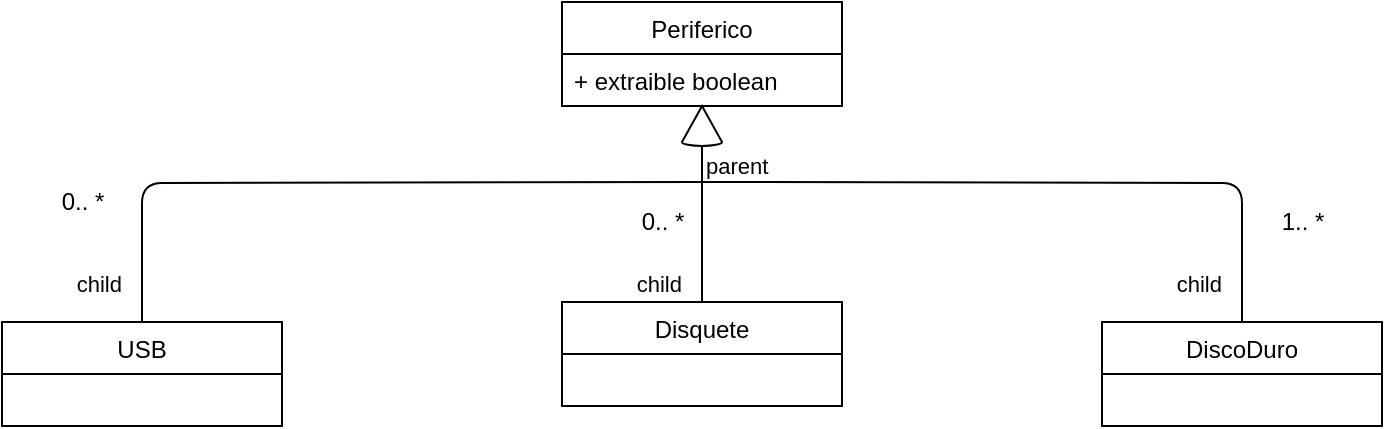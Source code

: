 <mxfile version="13.10.0" type="embed">
    <diagram id="lnd5eWbTPELTVLPPYk7X" name="Page-1">
        <mxGraphModel dx="894" dy="664" grid="1" gridSize="10" guides="1" tooltips="1" connect="1" arrows="1" fold="1" page="1" pageScale="1" pageWidth="827" pageHeight="1169" math="0" shadow="0">
            <root>
                <mxCell id="0"/>
                <mxCell id="1" parent="0"/>
                <mxCell id="19" value="Periferico" style="swimlane;fontStyle=0;childLayout=stackLayout;horizontal=1;startSize=26;fillColor=none;horizontalStack=0;resizeParent=1;resizeParentMax=0;resizeLast=0;collapsible=1;marginBottom=0;" vertex="1" parent="1">
                    <mxGeometry x="330" y="130" width="140" height="52" as="geometry"/>
                </mxCell>
                <mxCell id="20" value="+ extraible boolean" style="text;strokeColor=none;fillColor=none;align=left;verticalAlign=top;spacingLeft=4;spacingRight=4;overflow=hidden;rotatable=0;points=[[0,0.5],[1,0.5]];portConstraint=eastwest;" vertex="1" parent="19">
                    <mxGeometry y="26" width="140" height="26" as="geometry"/>
                </mxCell>
                <mxCell id="23" value="USB" style="swimlane;fontStyle=0;childLayout=stackLayout;horizontal=1;startSize=26;fillColor=none;horizontalStack=0;resizeParent=1;resizeParentMax=0;resizeLast=0;collapsible=1;marginBottom=0;" vertex="1" parent="1">
                    <mxGeometry x="50" y="290" width="140" height="52" as="geometry"/>
                </mxCell>
                <mxCell id="27" value="Disquete" style="swimlane;fontStyle=0;childLayout=stackLayout;horizontal=1;startSize=26;fillColor=none;horizontalStack=0;resizeParent=1;resizeParentMax=0;resizeLast=0;collapsible=1;marginBottom=0;" vertex="1" parent="1">
                    <mxGeometry x="330" y="280" width="140" height="52" as="geometry"/>
                </mxCell>
                <mxCell id="31" value="DiscoDuro" style="swimlane;fontStyle=0;childLayout=stackLayout;horizontal=1;startSize=26;fillColor=none;horizontalStack=0;resizeParent=1;resizeParentMax=0;resizeLast=0;collapsible=1;marginBottom=0;" vertex="1" parent="1">
                    <mxGeometry x="600" y="290" width="140" height="52" as="geometry"/>
                </mxCell>
                <mxCell id="35" value="" style="verticalLabelPosition=bottom;verticalAlign=top;html=1;shape=mxgraph.basic.cone2;dx=0.5;dy=0.9;" vertex="1" parent="1">
                    <mxGeometry x="390" y="182" width="20" height="20" as="geometry"/>
                </mxCell>
                <mxCell id="36" value="" style="endArrow=none;html=1;edgeStyle=orthogonalEdgeStyle;exitX=0;exitY=0;exitDx=10;exitDy=20;exitPerimeter=0;" edge="1" parent="1" source="35">
                    <mxGeometry relative="1" as="geometry">
                        <mxPoint x="380" y="340" as="sourcePoint"/>
                        <mxPoint x="400" y="280" as="targetPoint"/>
                    </mxGeometry>
                </mxCell>
                <mxCell id="38" value="child" style="edgeLabel;resizable=0;html=1;align=right;verticalAlign=bottom;" connectable="0" vertex="1" parent="36">
                    <mxGeometry x="1" relative="1" as="geometry">
                        <mxPoint x="-10" as="offset"/>
                    </mxGeometry>
                </mxCell>
                <mxCell id="39" value="" style="endArrow=none;html=1;edgeStyle=orthogonalEdgeStyle;entryX=0.5;entryY=0;entryDx=0;entryDy=0;" edge="1" parent="1" target="31">
                    <mxGeometry relative="1" as="geometry">
                        <mxPoint x="400" y="220" as="sourcePoint"/>
                        <mxPoint x="540" y="340" as="targetPoint"/>
                    </mxGeometry>
                </mxCell>
                <mxCell id="40" value="parent" style="edgeLabel;resizable=0;html=1;align=left;verticalAlign=bottom;" connectable="0" vertex="1" parent="39">
                    <mxGeometry x="-1" relative="1" as="geometry"/>
                </mxCell>
                <mxCell id="41" value="child" style="edgeLabel;resizable=0;html=1;align=right;verticalAlign=bottom;" connectable="0" vertex="1" parent="39">
                    <mxGeometry x="1" relative="1" as="geometry">
                        <mxPoint x="-10" y="-10" as="offset"/>
                    </mxGeometry>
                </mxCell>
                <mxCell id="42" value="" style="endArrow=none;html=1;edgeStyle=orthogonalEdgeStyle;entryX=0.5;entryY=0;entryDx=0;entryDy=0;" edge="1" parent="1" target="23">
                    <mxGeometry relative="1" as="geometry">
                        <mxPoint x="400" y="220" as="sourcePoint"/>
                        <mxPoint x="540" y="340" as="targetPoint"/>
                    </mxGeometry>
                </mxCell>
                <mxCell id="43" value="parent" style="edgeLabel;resizable=0;html=1;align=left;verticalAlign=bottom;" connectable="0" vertex="1" parent="42">
                    <mxGeometry x="-1" relative="1" as="geometry"/>
                </mxCell>
                <mxCell id="44" value="child" style="edgeLabel;resizable=0;html=1;align=right;verticalAlign=bottom;" connectable="0" vertex="1" parent="42">
                    <mxGeometry x="1" relative="1" as="geometry">
                        <mxPoint x="-10" y="-10" as="offset"/>
                    </mxGeometry>
                </mxCell>
                <mxCell id="45" value="0.. *" style="text;html=1;align=center;verticalAlign=middle;resizable=0;points=[];autosize=1;" vertex="1" parent="1">
                    <mxGeometry x="70" y="220" width="40" height="20" as="geometry"/>
                </mxCell>
                <mxCell id="46" value="0.. *" style="text;html=1;align=center;verticalAlign=middle;resizable=0;points=[];autosize=1;" vertex="1" parent="1">
                    <mxGeometry x="360" y="230" width="40" height="20" as="geometry"/>
                </mxCell>
                <mxCell id="47" value="1.. *" style="text;html=1;align=center;verticalAlign=middle;resizable=0;points=[];autosize=1;" vertex="1" parent="1">
                    <mxGeometry x="680" y="230" width="40" height="20" as="geometry"/>
                </mxCell>
            </root>
        </mxGraphModel>
    </diagram>
</mxfile>